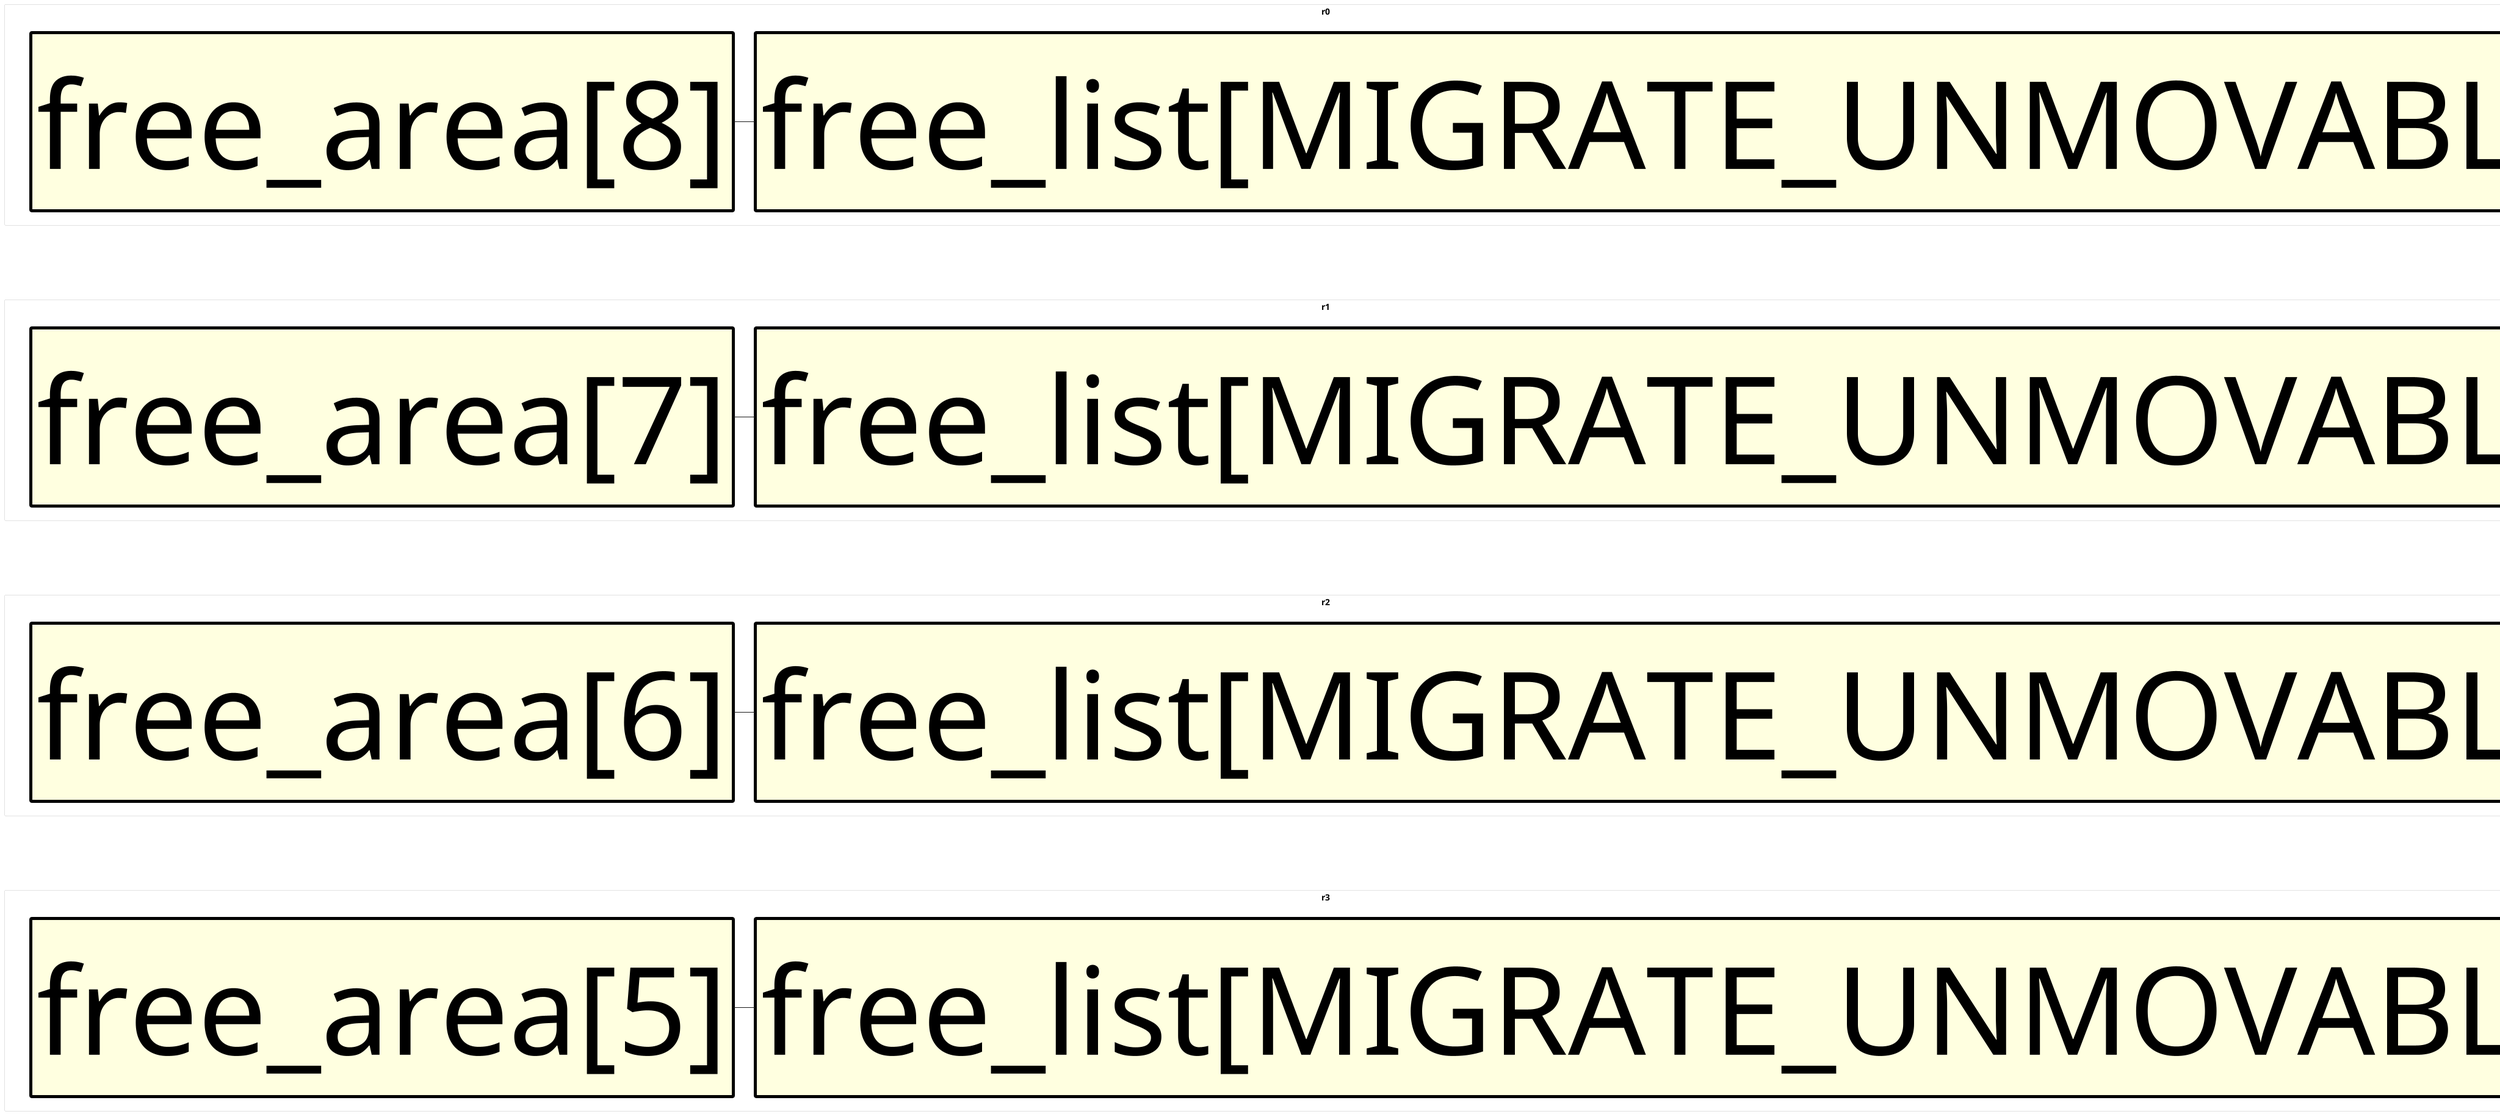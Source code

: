 @startuml
!$font_size = 200
!$border_thick = 5

'scale max 4096x4096
scale 1
skinparam ComponentStyle rectangle
skinparam Component {
    FontSize $font_size
    BorderThickness $border_thick
    BorderColor black
    BackgroundColor LightYellow
}

skinparam Rectangle {
    BorderThickness 0
    BackgroundColor transparent
}

rectangle r0 {
    component "free_area[8]" as fa8
    component "free_list[MIGRATE_UNMOVABLE]" as fl8

    fa8-right-fl8
}

rectangle r1 {
    component "free_area[7]" as fa7
    component "free_list[MIGRATE_UNMOVABLE]" as fl7

    fa7-right-fl7
}

rectangle r2 {
    component "free_area[6]" as fa6
    component "free_list[MIGRATE_UNMOVABLE]" as fl6

    fa6-right-fl6
}

rectangle r3 {
    component "free_area[5]" as fa5
    component "free_list[MIGRATE_UNMOVABLE]" as fl5

    fa5-right-fl5
}

r0-down[hidden]---r1
r1-down[hidden]---r2
r2-down[hidden]---r3

@enduml